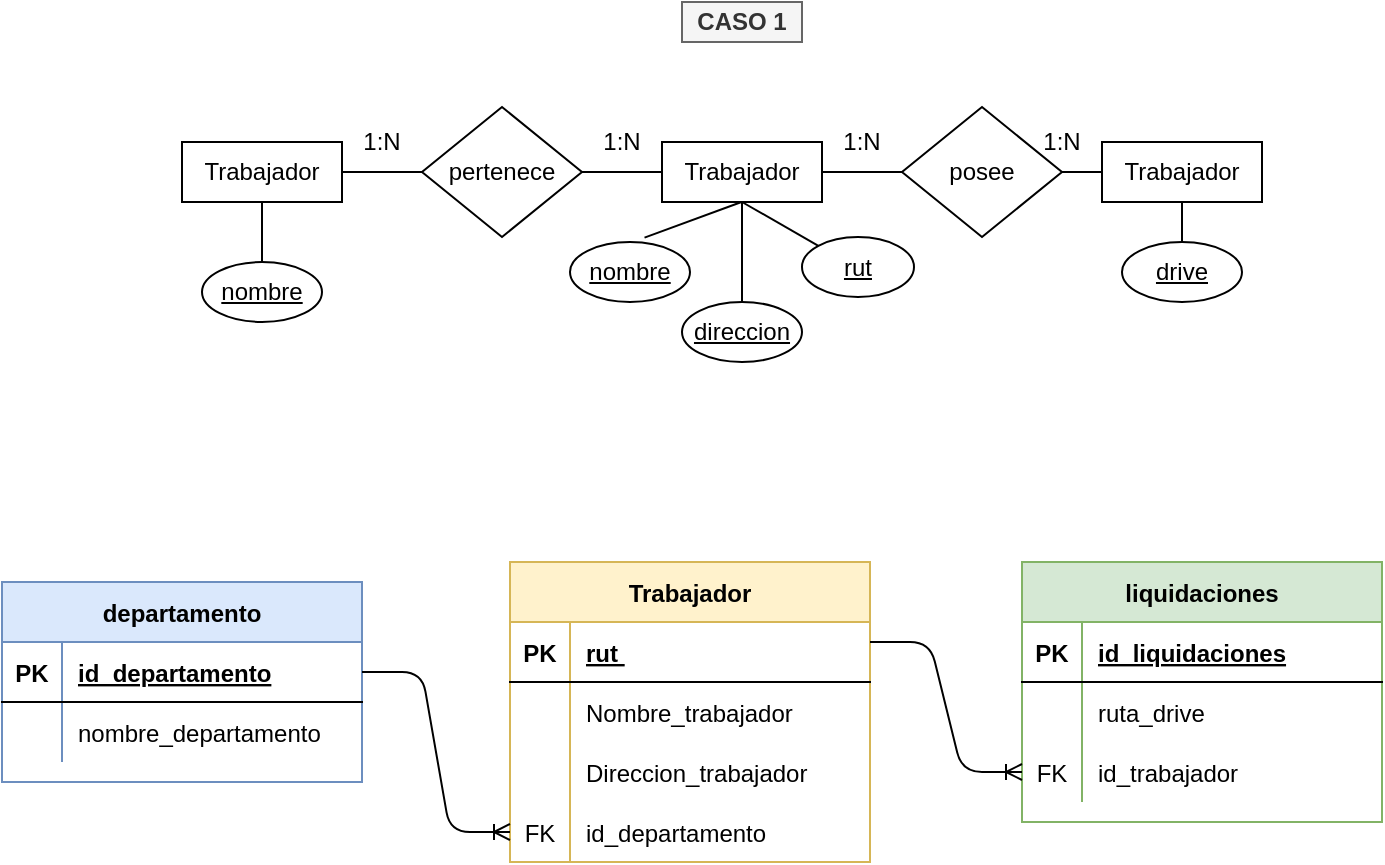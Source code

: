 <mxfile version="14.5.7" type="device"><diagram id="FwV8xaUkpzK9rwdQYkZD" name="Page-1"><mxGraphModel dx="1422" dy="705" grid="1" gridSize="10" guides="1" tooltips="1" connect="1" arrows="1" fold="1" page="1" pageScale="1" pageWidth="827" pageHeight="1169" math="0" shadow="0"><root><mxCell id="0"/><mxCell id="1" parent="0"/><mxCell id="yXIkJ5VIe18s8mdk0-xt-32" value="Trabajador" style="shape=table;startSize=30;container=1;collapsible=1;childLayout=tableLayout;fixedRows=1;rowLines=0;fontStyle=1;align=center;resizeLast=1;fillColor=#fff2cc;strokeColor=#d6b656;" vertex="1" parent="1"><mxGeometry x="324" y="320" width="180" height="150" as="geometry"/></mxCell><mxCell id="yXIkJ5VIe18s8mdk0-xt-33" value="" style="shape=partialRectangle;collapsible=0;dropTarget=0;pointerEvents=0;fillColor=none;top=0;left=0;bottom=1;right=0;points=[[0,0.5],[1,0.5]];portConstraint=eastwest;" vertex="1" parent="yXIkJ5VIe18s8mdk0-xt-32"><mxGeometry y="30" width="180" height="30" as="geometry"/></mxCell><mxCell id="yXIkJ5VIe18s8mdk0-xt-34" value="PK" style="shape=partialRectangle;connectable=0;fillColor=none;top=0;left=0;bottom=0;right=0;fontStyle=1;overflow=hidden;" vertex="1" parent="yXIkJ5VIe18s8mdk0-xt-33"><mxGeometry width="30" height="30" as="geometry"/></mxCell><mxCell id="yXIkJ5VIe18s8mdk0-xt-35" value="rut " style="shape=partialRectangle;connectable=0;fillColor=none;top=0;left=0;bottom=0;right=0;align=left;spacingLeft=6;fontStyle=5;overflow=hidden;" vertex="1" parent="yXIkJ5VIe18s8mdk0-xt-33"><mxGeometry x="30" width="150" height="30" as="geometry"/></mxCell><mxCell id="yXIkJ5VIe18s8mdk0-xt-36" value="" style="shape=partialRectangle;collapsible=0;dropTarget=0;pointerEvents=0;fillColor=none;top=0;left=0;bottom=0;right=0;points=[[0,0.5],[1,0.5]];portConstraint=eastwest;" vertex="1" parent="yXIkJ5VIe18s8mdk0-xt-32"><mxGeometry y="60" width="180" height="30" as="geometry"/></mxCell><mxCell id="yXIkJ5VIe18s8mdk0-xt-37" value="" style="shape=partialRectangle;connectable=0;fillColor=none;top=0;left=0;bottom=0;right=0;editable=1;overflow=hidden;" vertex="1" parent="yXIkJ5VIe18s8mdk0-xt-36"><mxGeometry width="30" height="30" as="geometry"/></mxCell><mxCell id="yXIkJ5VIe18s8mdk0-xt-38" value="Nombre_trabajador" style="shape=partialRectangle;connectable=0;fillColor=none;top=0;left=0;bottom=0;right=0;align=left;spacingLeft=6;overflow=hidden;" vertex="1" parent="yXIkJ5VIe18s8mdk0-xt-36"><mxGeometry x="30" width="150" height="30" as="geometry"/></mxCell><mxCell id="yXIkJ5VIe18s8mdk0-xt-104" value="" style="shape=partialRectangle;collapsible=0;dropTarget=0;pointerEvents=0;fillColor=none;top=0;left=0;bottom=0;right=0;points=[[0,0.5],[1,0.5]];portConstraint=eastwest;" vertex="1" parent="yXIkJ5VIe18s8mdk0-xt-32"><mxGeometry y="90" width="180" height="30" as="geometry"/></mxCell><mxCell id="yXIkJ5VIe18s8mdk0-xt-105" value="" style="shape=partialRectangle;connectable=0;fillColor=none;top=0;left=0;bottom=0;right=0;editable=1;overflow=hidden;" vertex="1" parent="yXIkJ5VIe18s8mdk0-xt-104"><mxGeometry width="30" height="30" as="geometry"/></mxCell><mxCell id="yXIkJ5VIe18s8mdk0-xt-106" value="Direccion_trabajador" style="shape=partialRectangle;connectable=0;fillColor=none;top=0;left=0;bottom=0;right=0;align=left;spacingLeft=6;overflow=hidden;" vertex="1" parent="yXIkJ5VIe18s8mdk0-xt-104"><mxGeometry x="30" width="150" height="30" as="geometry"/></mxCell><mxCell id="yXIkJ5VIe18s8mdk0-xt-107" value="" style="shape=partialRectangle;collapsible=0;dropTarget=0;pointerEvents=0;fillColor=none;top=0;left=0;bottom=0;right=0;points=[[0,0.5],[1,0.5]];portConstraint=eastwest;" vertex="1" parent="yXIkJ5VIe18s8mdk0-xt-32"><mxGeometry y="120" width="180" height="30" as="geometry"/></mxCell><mxCell id="yXIkJ5VIe18s8mdk0-xt-108" value="FK" style="shape=partialRectangle;connectable=0;fillColor=none;top=0;left=0;bottom=0;right=0;editable=1;overflow=hidden;" vertex="1" parent="yXIkJ5VIe18s8mdk0-xt-107"><mxGeometry width="30" height="30" as="geometry"/></mxCell><mxCell id="yXIkJ5VIe18s8mdk0-xt-109" value="id_departamento" style="shape=partialRectangle;connectable=0;fillColor=none;top=0;left=0;bottom=0;right=0;align=left;spacingLeft=6;overflow=hidden;" vertex="1" parent="yXIkJ5VIe18s8mdk0-xt-107"><mxGeometry x="30" width="150" height="30" as="geometry"/></mxCell><mxCell id="yXIkJ5VIe18s8mdk0-xt-45" value="departamento" style="shape=table;startSize=30;container=1;collapsible=1;childLayout=tableLayout;fixedRows=1;rowLines=0;fontStyle=1;align=center;resizeLast=1;fillColor=#dae8fc;strokeColor=#6c8ebf;" vertex="1" parent="1"><mxGeometry x="70" y="330" width="180" height="100" as="geometry"/></mxCell><mxCell id="yXIkJ5VIe18s8mdk0-xt-46" value="" style="shape=partialRectangle;collapsible=0;dropTarget=0;pointerEvents=0;fillColor=none;top=0;left=0;bottom=1;right=0;points=[[0,0.5],[1,0.5]];portConstraint=eastwest;" vertex="1" parent="yXIkJ5VIe18s8mdk0-xt-45"><mxGeometry y="30" width="180" height="30" as="geometry"/></mxCell><mxCell id="yXIkJ5VIe18s8mdk0-xt-47" value="PK" style="shape=partialRectangle;connectable=0;fillColor=none;top=0;left=0;bottom=0;right=0;fontStyle=1;overflow=hidden;" vertex="1" parent="yXIkJ5VIe18s8mdk0-xt-46"><mxGeometry width="30" height="30" as="geometry"/></mxCell><mxCell id="yXIkJ5VIe18s8mdk0-xt-48" value="id_departamento" style="shape=partialRectangle;connectable=0;fillColor=none;top=0;left=0;bottom=0;right=0;align=left;spacingLeft=6;fontStyle=5;overflow=hidden;" vertex="1" parent="yXIkJ5VIe18s8mdk0-xt-46"><mxGeometry x="30" width="150" height="30" as="geometry"/></mxCell><mxCell id="yXIkJ5VIe18s8mdk0-xt-49" value="" style="shape=partialRectangle;collapsible=0;dropTarget=0;pointerEvents=0;fillColor=none;top=0;left=0;bottom=0;right=0;points=[[0,0.5],[1,0.5]];portConstraint=eastwest;" vertex="1" parent="yXIkJ5VIe18s8mdk0-xt-45"><mxGeometry y="60" width="180" height="30" as="geometry"/></mxCell><mxCell id="yXIkJ5VIe18s8mdk0-xt-50" value="" style="shape=partialRectangle;connectable=0;fillColor=none;top=0;left=0;bottom=0;right=0;editable=1;overflow=hidden;" vertex="1" parent="yXIkJ5VIe18s8mdk0-xt-49"><mxGeometry width="30" height="30" as="geometry"/></mxCell><mxCell id="yXIkJ5VIe18s8mdk0-xt-51" value="nombre_departamento" style="shape=partialRectangle;connectable=0;fillColor=none;top=0;left=0;bottom=0;right=0;align=left;spacingLeft=6;overflow=hidden;" vertex="1" parent="yXIkJ5VIe18s8mdk0-xt-49"><mxGeometry x="30" width="150" height="30" as="geometry"/></mxCell><mxCell id="yXIkJ5VIe18s8mdk0-xt-77" value="liquidaciones" style="shape=table;startSize=30;container=1;collapsible=1;childLayout=tableLayout;fixedRows=1;rowLines=0;fontStyle=1;align=center;resizeLast=1;fillColor=#d5e8d4;strokeColor=#82b366;" vertex="1" parent="1"><mxGeometry x="580" y="320" width="180" height="130" as="geometry"/></mxCell><mxCell id="yXIkJ5VIe18s8mdk0-xt-78" value="" style="shape=partialRectangle;collapsible=0;dropTarget=0;pointerEvents=0;fillColor=none;top=0;left=0;bottom=1;right=0;points=[[0,0.5],[1,0.5]];portConstraint=eastwest;" vertex="1" parent="yXIkJ5VIe18s8mdk0-xt-77"><mxGeometry y="30" width="180" height="30" as="geometry"/></mxCell><mxCell id="yXIkJ5VIe18s8mdk0-xt-79" value="PK" style="shape=partialRectangle;connectable=0;fillColor=none;top=0;left=0;bottom=0;right=0;fontStyle=1;overflow=hidden;" vertex="1" parent="yXIkJ5VIe18s8mdk0-xt-78"><mxGeometry width="30" height="30" as="geometry"/></mxCell><mxCell id="yXIkJ5VIe18s8mdk0-xt-80" value="id_liquidaciones" style="shape=partialRectangle;connectable=0;fillColor=none;top=0;left=0;bottom=0;right=0;align=left;spacingLeft=6;fontStyle=5;overflow=hidden;" vertex="1" parent="yXIkJ5VIe18s8mdk0-xt-78"><mxGeometry x="30" width="150" height="30" as="geometry"/></mxCell><mxCell id="yXIkJ5VIe18s8mdk0-xt-81" value="" style="shape=partialRectangle;collapsible=0;dropTarget=0;pointerEvents=0;fillColor=none;top=0;left=0;bottom=0;right=0;points=[[0,0.5],[1,0.5]];portConstraint=eastwest;" vertex="1" parent="yXIkJ5VIe18s8mdk0-xt-77"><mxGeometry y="60" width="180" height="30" as="geometry"/></mxCell><mxCell id="yXIkJ5VIe18s8mdk0-xt-82" value="" style="shape=partialRectangle;connectable=0;fillColor=none;top=0;left=0;bottom=0;right=0;editable=1;overflow=hidden;" vertex="1" parent="yXIkJ5VIe18s8mdk0-xt-81"><mxGeometry width="30" height="30" as="geometry"/></mxCell><mxCell id="yXIkJ5VIe18s8mdk0-xt-83" value="ruta_drive" style="shape=partialRectangle;connectable=0;fillColor=none;top=0;left=0;bottom=0;right=0;align=left;spacingLeft=6;overflow=hidden;" vertex="1" parent="yXIkJ5VIe18s8mdk0-xt-81"><mxGeometry x="30" width="150" height="30" as="geometry"/></mxCell><mxCell id="yXIkJ5VIe18s8mdk0-xt-101" value="" style="shape=partialRectangle;collapsible=0;dropTarget=0;pointerEvents=0;fillColor=none;top=0;left=0;bottom=0;right=0;points=[[0,0.5],[1,0.5]];portConstraint=eastwest;" vertex="1" parent="yXIkJ5VIe18s8mdk0-xt-77"><mxGeometry y="90" width="180" height="30" as="geometry"/></mxCell><mxCell id="yXIkJ5VIe18s8mdk0-xt-102" value="FK" style="shape=partialRectangle;connectable=0;fillColor=none;top=0;left=0;bottom=0;right=0;editable=1;overflow=hidden;" vertex="1" parent="yXIkJ5VIe18s8mdk0-xt-101"><mxGeometry width="30" height="30" as="geometry"/></mxCell><mxCell id="yXIkJ5VIe18s8mdk0-xt-103" value="id_trabajador" style="shape=partialRectangle;connectable=0;fillColor=none;top=0;left=0;bottom=0;right=0;align=left;spacingLeft=6;overflow=hidden;" vertex="1" parent="yXIkJ5VIe18s8mdk0-xt-101"><mxGeometry x="30" width="150" height="30" as="geometry"/></mxCell><mxCell id="yXIkJ5VIe18s8mdk0-xt-99" value="&lt;b&gt;CASO 1&lt;/b&gt;" style="text;html=1;strokeColor=#666666;fillColor=#f5f5f5;align=center;verticalAlign=middle;whiteSpace=wrap;rounded=0;fontColor=#333333;" vertex="1" parent="1"><mxGeometry x="410" y="40" width="60" height="20" as="geometry"/></mxCell><mxCell id="yXIkJ5VIe18s8mdk0-xt-110" value="" style="edgeStyle=entityRelationEdgeStyle;fontSize=12;html=1;endArrow=ERoneToMany;exitX=1;exitY=0.5;exitDx=0;exitDy=0;entryX=0;entryY=0.5;entryDx=0;entryDy=0;" edge="1" parent="1" source="yXIkJ5VIe18s8mdk0-xt-46" target="yXIkJ5VIe18s8mdk0-xt-107"><mxGeometry width="100" height="100" relative="1" as="geometry"><mxPoint x="360" y="310" as="sourcePoint"/><mxPoint x="460" y="210" as="targetPoint"/></mxGeometry></mxCell><mxCell id="yXIkJ5VIe18s8mdk0-xt-111" value="" style="edgeStyle=entityRelationEdgeStyle;fontSize=12;html=1;endArrow=ERoneToMany;entryX=0;entryY=0.5;entryDx=0;entryDy=0;" edge="1" parent="1" target="yXIkJ5VIe18s8mdk0-xt-101"><mxGeometry width="100" height="100" relative="1" as="geometry"><mxPoint x="504" y="360" as="sourcePoint"/><mxPoint x="604" y="260" as="targetPoint"/></mxGeometry></mxCell><mxCell id="yXIkJ5VIe18s8mdk0-xt-112" value="Trabajador" style="whiteSpace=wrap;html=1;align=center;" vertex="1" parent="1"><mxGeometry x="400" y="110" width="80" height="30" as="geometry"/></mxCell><mxCell id="yXIkJ5VIe18s8mdk0-xt-113" value="nombre" style="ellipse;whiteSpace=wrap;html=1;align=center;fontStyle=4;" vertex="1" parent="1"><mxGeometry x="354" y="160" width="60" height="30" as="geometry"/></mxCell><mxCell id="yXIkJ5VIe18s8mdk0-xt-114" value="rut" style="ellipse;whiteSpace=wrap;html=1;align=center;fontStyle=4;" vertex="1" parent="1"><mxGeometry x="470" y="157.5" width="56" height="30" as="geometry"/></mxCell><mxCell id="yXIkJ5VIe18s8mdk0-xt-115" value="direccion" style="ellipse;whiteSpace=wrap;html=1;align=center;fontStyle=4;" vertex="1" parent="1"><mxGeometry x="410" y="190" width="60" height="30" as="geometry"/></mxCell><mxCell id="yXIkJ5VIe18s8mdk0-xt-119" value="Trabajador" style="whiteSpace=wrap;html=1;align=center;" vertex="1" parent="1"><mxGeometry x="620" y="110" width="80" height="30" as="geometry"/></mxCell><mxCell id="yXIkJ5VIe18s8mdk0-xt-120" value="Trabajador" style="whiteSpace=wrap;html=1;align=center;" vertex="1" parent="1"><mxGeometry x="160" y="110" width="80" height="30" as="geometry"/></mxCell><mxCell id="yXIkJ5VIe18s8mdk0-xt-121" value="pertenece" style="rhombus;whiteSpace=wrap;html=1;" vertex="1" parent="1"><mxGeometry x="280" y="92.5" width="80" height="65" as="geometry"/></mxCell><mxCell id="yXIkJ5VIe18s8mdk0-xt-122" value="posee" style="rhombus;whiteSpace=wrap;html=1;" vertex="1" parent="1"><mxGeometry x="520" y="92.5" width="80" height="65" as="geometry"/></mxCell><mxCell id="yXIkJ5VIe18s8mdk0-xt-126" value="nombre" style="ellipse;whiteSpace=wrap;html=1;align=center;fontStyle=4;" vertex="1" parent="1"><mxGeometry x="170" y="170" width="60" height="30" as="geometry"/></mxCell><mxCell id="yXIkJ5VIe18s8mdk0-xt-127" value="drive" style="ellipse;whiteSpace=wrap;html=1;align=center;fontStyle=4;" vertex="1" parent="1"><mxGeometry x="630" y="160" width="60" height="30" as="geometry"/></mxCell><mxCell id="yXIkJ5VIe18s8mdk0-xt-128" value="" style="endArrow=none;html=1;entryX=0;entryY=0.5;entryDx=0;entryDy=0;exitX=1;exitY=0.5;exitDx=0;exitDy=0;" edge="1" parent="1" source="yXIkJ5VIe18s8mdk0-xt-120" target="yXIkJ5VIe18s8mdk0-xt-121"><mxGeometry width="50" height="50" relative="1" as="geometry"><mxPoint x="240" y="120" as="sourcePoint"/><mxPoint x="290" y="70" as="targetPoint"/></mxGeometry></mxCell><mxCell id="yXIkJ5VIe18s8mdk0-xt-129" value="" style="endArrow=none;html=1;entryX=0;entryY=0.5;entryDx=0;entryDy=0;" edge="1" parent="1" source="yXIkJ5VIe18s8mdk0-xt-121" target="yXIkJ5VIe18s8mdk0-xt-112"><mxGeometry width="50" height="50" relative="1" as="geometry"><mxPoint x="360" y="124.5" as="sourcePoint"/><mxPoint x="400" y="124.5" as="targetPoint"/></mxGeometry></mxCell><mxCell id="yXIkJ5VIe18s8mdk0-xt-130" value="" style="endArrow=none;html=1;entryX=1;entryY=0.5;entryDx=0;entryDy=0;exitX=0;exitY=0.5;exitDx=0;exitDy=0;" edge="1" parent="1" source="yXIkJ5VIe18s8mdk0-xt-122" target="yXIkJ5VIe18s8mdk0-xt-112"><mxGeometry width="50" height="50" relative="1" as="geometry"><mxPoint x="370.0" y="135" as="sourcePoint"/><mxPoint x="410" y="135" as="targetPoint"/></mxGeometry></mxCell><mxCell id="yXIkJ5VIe18s8mdk0-xt-131" value="" style="endArrow=none;html=1;entryX=0;entryY=0.5;entryDx=0;entryDy=0;exitX=1;exitY=0.5;exitDx=0;exitDy=0;" edge="1" parent="1" source="yXIkJ5VIe18s8mdk0-xt-122" target="yXIkJ5VIe18s8mdk0-xt-119"><mxGeometry width="50" height="50" relative="1" as="geometry"><mxPoint x="530" y="135" as="sourcePoint"/><mxPoint x="490" y="135" as="targetPoint"/></mxGeometry></mxCell><mxCell id="yXIkJ5VIe18s8mdk0-xt-132" value="" style="endArrow=none;html=1;exitX=0.5;exitY=1;exitDx=0;exitDy=0;entryX=0.5;entryY=0;entryDx=0;entryDy=0;" edge="1" parent="1" source="yXIkJ5VIe18s8mdk0-xt-120" target="yXIkJ5VIe18s8mdk0-xt-126"><mxGeometry width="50" height="50" relative="1" as="geometry"><mxPoint x="250" y="135" as="sourcePoint"/><mxPoint x="200" y="160" as="targetPoint"/></mxGeometry></mxCell><mxCell id="yXIkJ5VIe18s8mdk0-xt-133" value="" style="endArrow=none;html=1;exitX=0.5;exitY=1;exitDx=0;exitDy=0;entryX=0.621;entryY=-0.073;entryDx=0;entryDy=0;entryPerimeter=0;" edge="1" parent="1" target="yXIkJ5VIe18s8mdk0-xt-113"><mxGeometry width="50" height="50" relative="1" as="geometry"><mxPoint x="439.76" y="140" as="sourcePoint"/><mxPoint x="439.76" y="170.0" as="targetPoint"/></mxGeometry></mxCell><mxCell id="yXIkJ5VIe18s8mdk0-xt-134" value="" style="endArrow=none;html=1;entryX=0.5;entryY=0;entryDx=0;entryDy=0;" edge="1" parent="1" target="yXIkJ5VIe18s8mdk0-xt-115"><mxGeometry width="50" height="50" relative="1" as="geometry"><mxPoint x="440" y="140" as="sourcePoint"/><mxPoint x="401.26" y="167.81" as="targetPoint"/></mxGeometry></mxCell><mxCell id="yXIkJ5VIe18s8mdk0-xt-135" value="" style="endArrow=none;html=1;entryX=0;entryY=0;entryDx=0;entryDy=0;" edge="1" parent="1" target="yXIkJ5VIe18s8mdk0-xt-114"><mxGeometry width="50" height="50" relative="1" as="geometry"><mxPoint x="440" y="140" as="sourcePoint"/><mxPoint x="450" y="200" as="targetPoint"/></mxGeometry></mxCell><mxCell id="yXIkJ5VIe18s8mdk0-xt-136" value="" style="endArrow=none;html=1;exitX=0.5;exitY=1;exitDx=0;exitDy=0;" edge="1" parent="1" source="yXIkJ5VIe18s8mdk0-xt-119"><mxGeometry width="50" height="50" relative="1" as="geometry"><mxPoint x="659.76" y="150" as="sourcePoint"/><mxPoint x="660" y="160" as="targetPoint"/></mxGeometry></mxCell><mxCell id="yXIkJ5VIe18s8mdk0-xt-137" value="1:N" style="text;html=1;strokeColor=none;fillColor=none;align=center;verticalAlign=middle;whiteSpace=wrap;rounded=0;" vertex="1" parent="1"><mxGeometry x="240" y="100" width="40" height="20" as="geometry"/></mxCell><mxCell id="yXIkJ5VIe18s8mdk0-xt-138" value="1:N" style="text;html=1;strokeColor=none;fillColor=none;align=center;verticalAlign=middle;whiteSpace=wrap;rounded=0;" vertex="1" parent="1"><mxGeometry x="360" y="100" width="40" height="20" as="geometry"/></mxCell><mxCell id="yXIkJ5VIe18s8mdk0-xt-139" value="1:N" style="text;html=1;strokeColor=none;fillColor=none;align=center;verticalAlign=middle;whiteSpace=wrap;rounded=0;" vertex="1" parent="1"><mxGeometry x="480" y="100" width="40" height="20" as="geometry"/></mxCell><mxCell id="yXIkJ5VIe18s8mdk0-xt-140" value="1:N" style="text;html=1;strokeColor=none;fillColor=none;align=center;verticalAlign=middle;whiteSpace=wrap;rounded=0;" vertex="1" parent="1"><mxGeometry x="580" y="100" width="40" height="20" as="geometry"/></mxCell></root></mxGraphModel></diagram></mxfile>